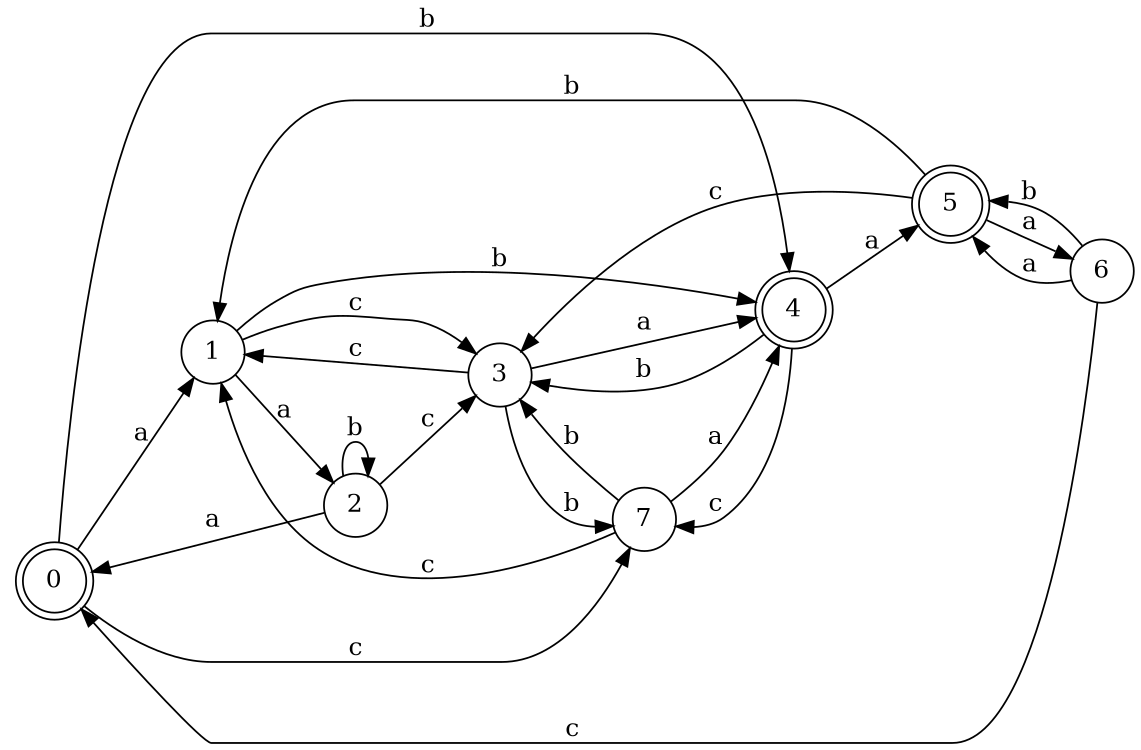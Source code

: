digraph n7_3 {
__start0 [label="" shape="none"];

rankdir=LR;
size="8,5";

s0 [style="rounded,filled", color="black", fillcolor="white" shape="doublecircle", label="0"];
s1 [style="filled", color="black", fillcolor="white" shape="circle", label="1"];
s2 [style="filled", color="black", fillcolor="white" shape="circle", label="2"];
s3 [style="filled", color="black", fillcolor="white" shape="circle", label="3"];
s4 [style="rounded,filled", color="black", fillcolor="white" shape="doublecircle", label="4"];
s5 [style="rounded,filled", color="black", fillcolor="white" shape="doublecircle", label="5"];
s6 [style="filled", color="black", fillcolor="white" shape="circle", label="6"];
s7 [style="filled", color="black", fillcolor="white" shape="circle", label="7"];
s0 -> s1 [label="a"];
s0 -> s4 [label="b"];
s0 -> s7 [label="c"];
s1 -> s2 [label="a"];
s1 -> s4 [label="b"];
s1 -> s3 [label="c"];
s2 -> s0 [label="a"];
s2 -> s2 [label="b"];
s2 -> s3 [label="c"];
s3 -> s4 [label="a"];
s3 -> s7 [label="b"];
s3 -> s1 [label="c"];
s4 -> s5 [label="a"];
s4 -> s3 [label="b"];
s4 -> s7 [label="c"];
s5 -> s6 [label="a"];
s5 -> s1 [label="b"];
s5 -> s3 [label="c"];
s6 -> s5 [label="a"];
s6 -> s5 [label="b"];
s6 -> s0 [label="c"];
s7 -> s4 [label="a"];
s7 -> s3 [label="b"];
s7 -> s1 [label="c"];

}